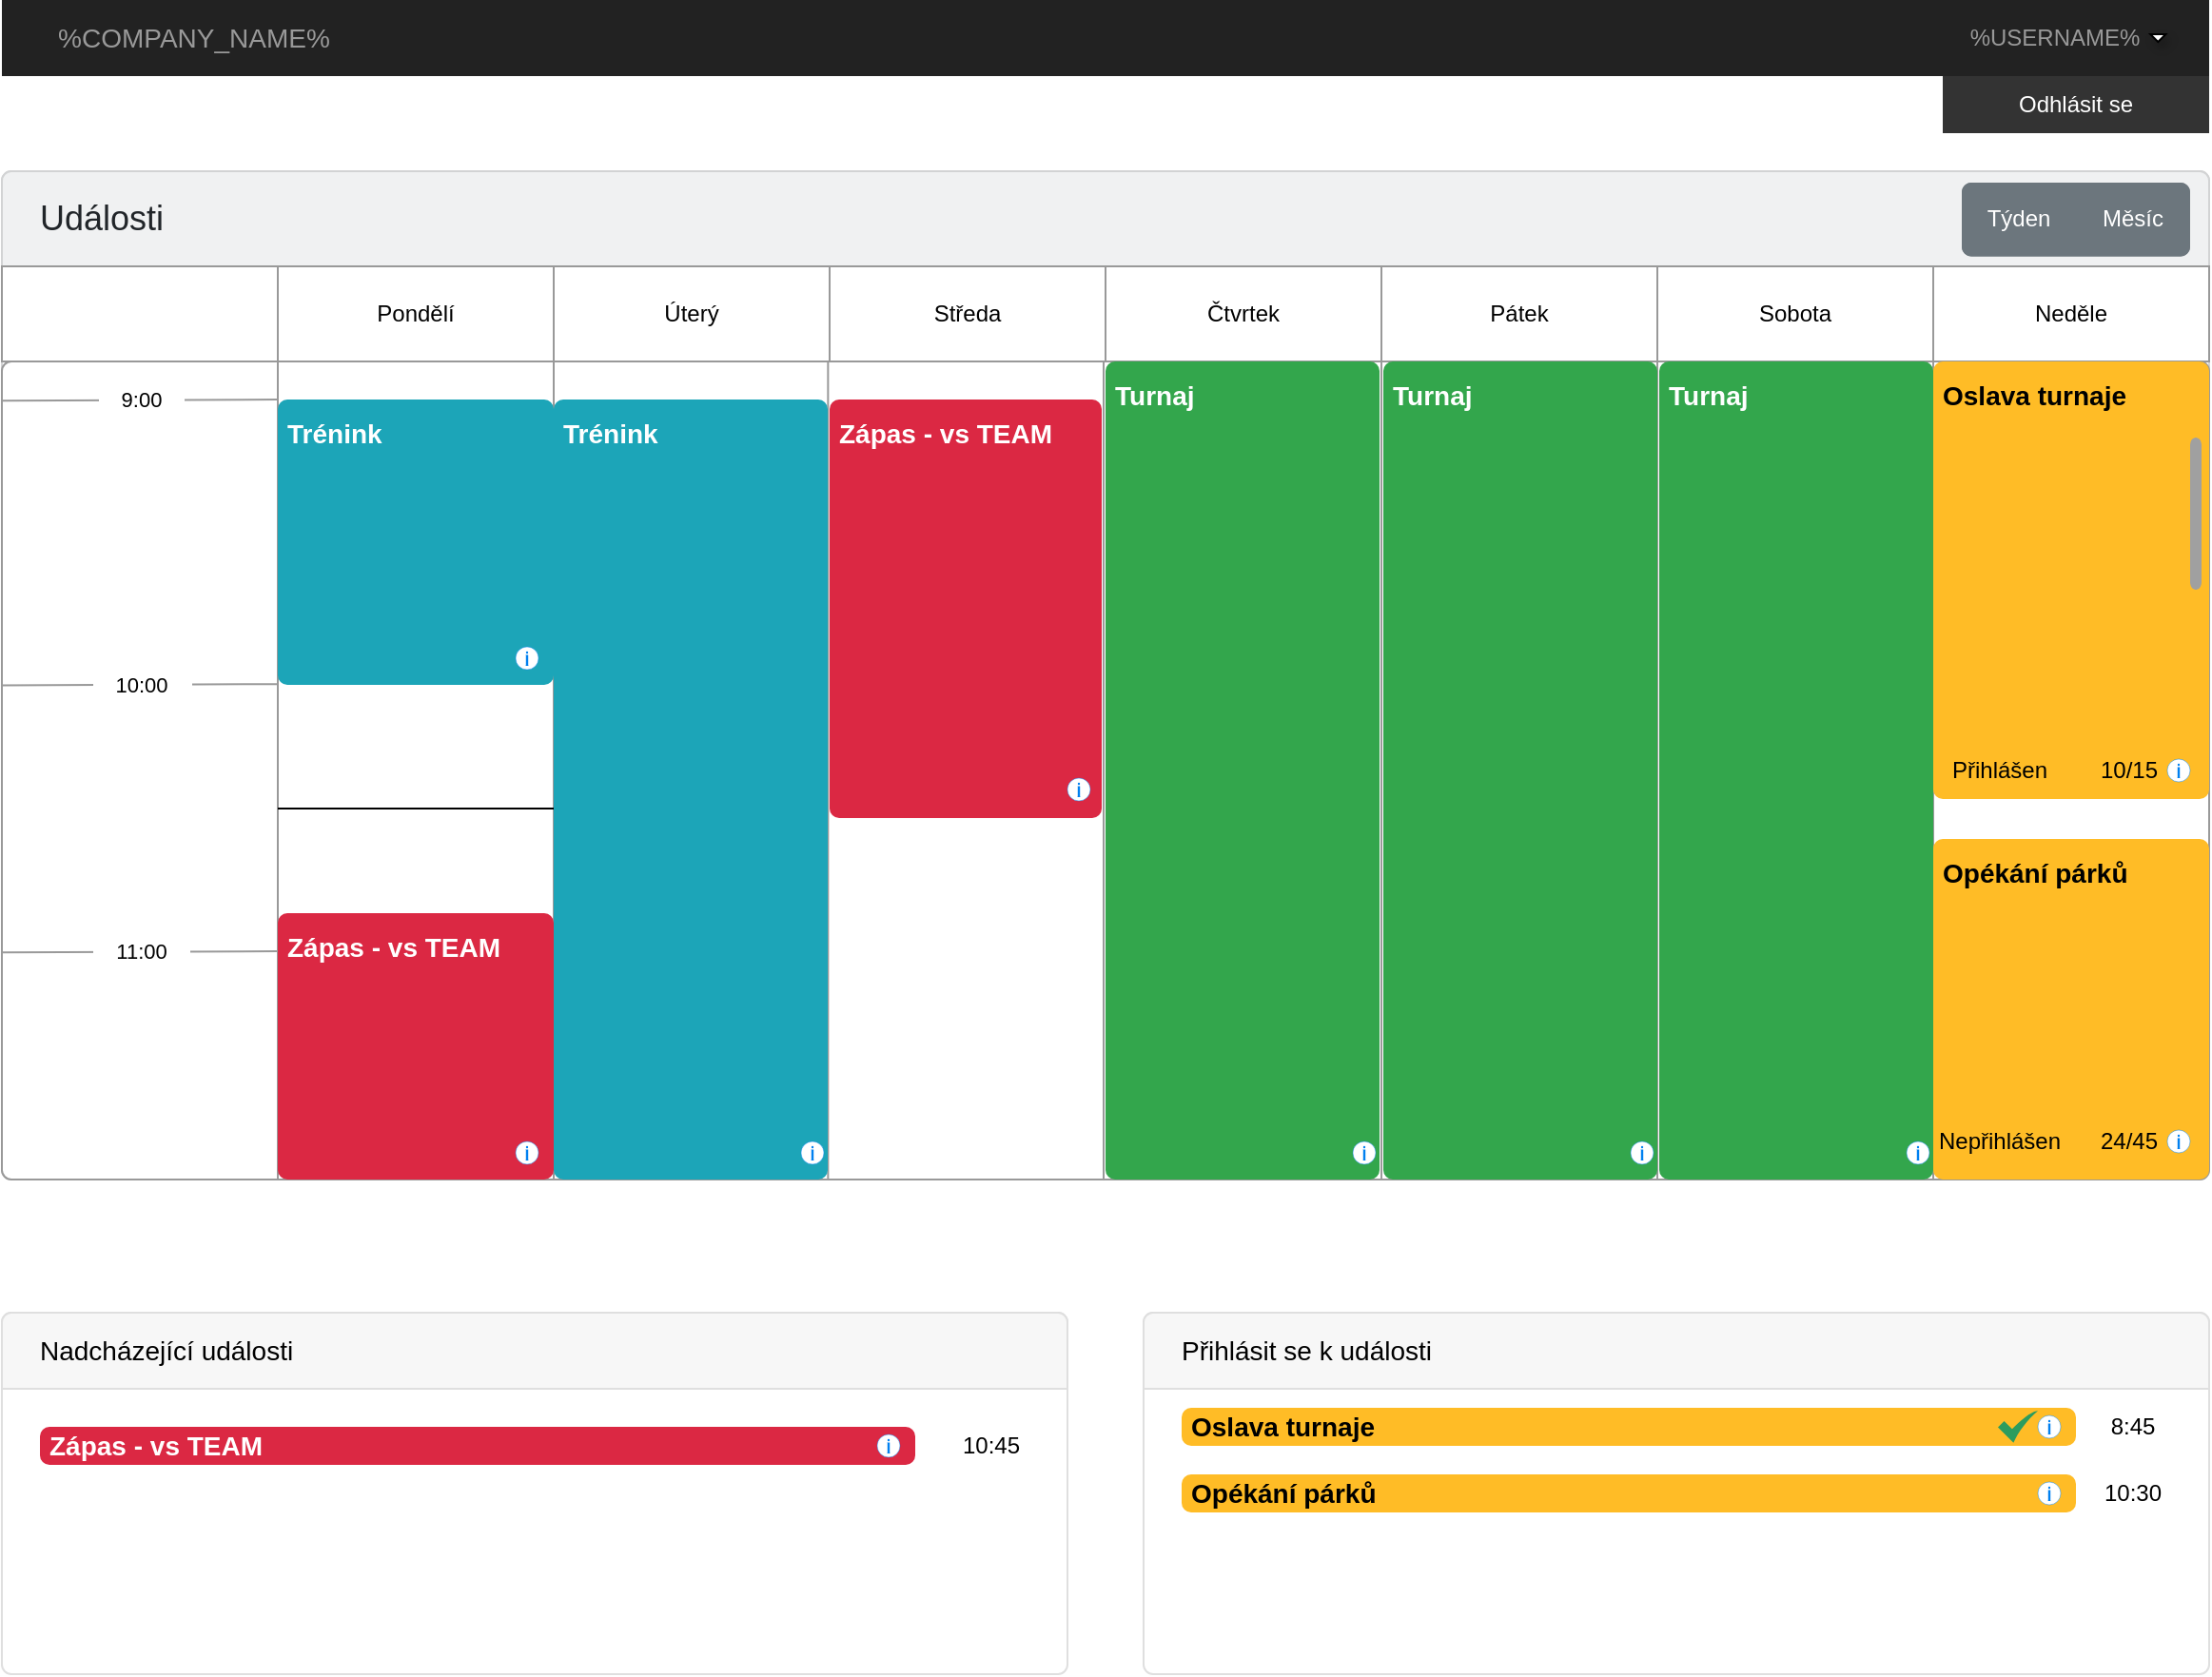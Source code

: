 <mxfile version="13.8.1" type="github">
  <diagram name="Page-1" id="c9db0220-8083-56f3-ca83-edcdcd058819">
    <mxGraphModel dx="1673" dy="896" grid="1" gridSize="10" guides="1" tooltips="1" connect="1" arrows="1" fold="1" page="1" pageScale="1.5" pageWidth="826" pageHeight="1169" background="#ffffff" math="0" shadow="0">
      <root>
        <mxCell id="0" style=";html=1;" />
        <mxCell id="1" style=";html=1;" parent="0" />
        <mxCell id="3d76a8aef4d5c911-1" value="" style="html=1;shadow=0;dashed=0;shape=mxgraph.bootstrap.rect;fillColor=#222222;strokeColor=none;whiteSpace=wrap;rounded=0;fontSize=12;fontColor=#000000;align=center;" parent="1" vertex="1">
          <mxGeometry x="40" y="70" width="1160" height="40" as="geometry" />
        </mxCell>
        <mxCell id="3d76a8aef4d5c911-2" value="%COMPANY_NAME%" style="html=1;shadow=0;dashed=0;fillColor=none;strokeColor=none;shape=mxgraph.bootstrap.rect;fontColor=#999999;fontSize=14;whiteSpace=wrap;" parent="3d76a8aef4d5c911-1" vertex="1">
          <mxGeometry width="201.629" height="40" as="geometry" />
        </mxCell>
        <mxCell id="3d76a8aef4d5c911-9" value="%USERNAME%" style="html=1;shadow=0;dashed=0;fillColor=none;strokeColor=none;shape=mxgraph.bootstrap.rect;fontColor=#999999;whiteSpace=wrap;" parent="3d76a8aef4d5c911-1" vertex="1">
          <mxGeometry x="998.062" width="161.938" height="40" as="geometry" />
        </mxCell>
        <mxCell id="HJUyTN3uVqlrTfipyZfz-1" value="" style="shape=triangle;direction=south;rounded=0;shadow=1;fontSize=12;align=center;html=1;" vertex="1" parent="3d76a8aef4d5c911-1">
          <mxGeometry x="1129.121" y="18" width="8.065" height="4" as="geometry" />
        </mxCell>
        <mxCell id="HJUyTN3uVqlrTfipyZfz-3" value="&lt;font color=&quot;#ffffff&quot;&gt;Odhlásit se&lt;/font&gt;" style="text;html=1;strokeColor=none;align=center;verticalAlign=middle;whiteSpace=wrap;rounded=0;fillColor=#333333;" vertex="1" parent="1">
          <mxGeometry x="1060" y="110" width="140" height="30" as="geometry" />
        </mxCell>
        <mxCell id="HJUyTN3uVqlrTfipyZfz-5" value="" style="html=1;shadow=0;dashed=0;shape=mxgraph.bootstrap.rrect;rSize=5;strokeColor=#D2D3D4;html=1;whiteSpace=wrap;fillColor=#F8F9FA;fontColor=#212529;verticalAlign=top;align=left;spacing=20;spacingBottom=0;fontSize=14;horizontal=1;" vertex="1" parent="1">
          <mxGeometry x="40" y="160" width="1160" height="530" as="geometry" />
        </mxCell>
        <mxCell id="HJUyTN3uVqlrTfipyZfz-6" value="Události" style="html=1;shadow=0;dashed=0;shape=mxgraph.bootstrap.topButton;rSize=5;perimeter=none;whiteSpace=wrap;fillColor=#F0F1F2;strokeColor=#D2D3D4;fontColor=#212529;resizeWidth=1;fontSize=18;align=left;spacing=20;" vertex="1" parent="HJUyTN3uVqlrTfipyZfz-5">
          <mxGeometry width="1160" height="50" relative="1" as="geometry" />
        </mxCell>
        <mxCell id="HJUyTN3uVqlrTfipyZfz-7" value="" style="html=1;shadow=0;dashed=0;shape=mxgraph.bootstrap.rrect;rSize=5;strokeColor=none;html=1;whiteSpace=wrap;fillColor=#6C767D;fontColor=#ffffff;" vertex="1" parent="HJUyTN3uVqlrTfipyZfz-5">
          <mxGeometry x="1030" y="5.997" width="120" height="38.78" as="geometry" />
        </mxCell>
        <mxCell id="HJUyTN3uVqlrTfipyZfz-8" value="&lt;font color=&quot;#ffffff&quot;&gt;Týden&lt;/font&gt;" style="strokeColor=inherit;fillColor=inherit;gradientColor=inherit;fontColor=inherit;html=1;shadow=0;dashed=0;shape=mxgraph.bootstrap.leftButton;rSize=5;perimeter=none;whiteSpace=wrap;resizeHeight=1;" vertex="1" parent="HJUyTN3uVqlrTfipyZfz-7">
          <mxGeometry width="60" height="38.78" relative="1" as="geometry" />
        </mxCell>
        <mxCell id="HJUyTN3uVqlrTfipyZfz-10" value="&lt;font color=&quot;#ffffff&quot;&gt;Měsíc&lt;/font&gt;" style="strokeColor=inherit;fillColor=inherit;gradientColor=inherit;fontColor=inherit;html=1;shadow=0;dashed=0;shape=mxgraph.bootstrap.rightButton;rSize=5;perimeter=none;whiteSpace=wrap;resizeHeight=1;" vertex="1" parent="HJUyTN3uVqlrTfipyZfz-7">
          <mxGeometry x="1" width="60" height="38.78" relative="1" as="geometry">
            <mxPoint x="-60" as="offset" />
          </mxGeometry>
        </mxCell>
        <mxCell id="HJUyTN3uVqlrTfipyZfz-12" value="" style="html=1;shadow=0;dashed=0;shape=mxgraph.bootstrap.rrect;rSize=5;strokeColor=#999999;strokeWidth=1;fillColor=#FFFFFF;fontColor=#6C767D;whiteSpace=wrap;align=left;verticalAlign=middle;spacingLeft=10;fontSize=14;spacing=10;" vertex="1" parent="HJUyTN3uVqlrTfipyZfz-5">
          <mxGeometry y="100" width="1160" height="430" as="geometry" />
        </mxCell>
        <mxCell id="HJUyTN3uVqlrTfipyZfz-22" value="" style="rounded=0;whiteSpace=wrap;html=1;strokeColor=#999999;fillColor=#FFFFFF;" vertex="1" parent="HJUyTN3uVqlrTfipyZfz-5">
          <mxGeometry y="50" width="145" height="50" as="geometry" />
        </mxCell>
        <mxCell id="HJUyTN3uVqlrTfipyZfz-32" value="Pondělí" style="rounded=0;whiteSpace=wrap;html=1;strokeColor=#999999;fillColor=#FFFFFF;" vertex="1" parent="HJUyTN3uVqlrTfipyZfz-5">
          <mxGeometry x="145" y="50" width="145" height="50" as="geometry" />
        </mxCell>
        <mxCell id="HJUyTN3uVqlrTfipyZfz-33" value="Úterý" style="rounded=0;whiteSpace=wrap;html=1;strokeColor=#999999;fillColor=#FFFFFF;" vertex="1" parent="HJUyTN3uVqlrTfipyZfz-5">
          <mxGeometry x="290" y="50" width="145" height="50" as="geometry" />
        </mxCell>
        <mxCell id="HJUyTN3uVqlrTfipyZfz-34" value="Středa" style="rounded=0;whiteSpace=wrap;html=1;strokeColor=#999999;fillColor=#FFFFFF;" vertex="1" parent="HJUyTN3uVqlrTfipyZfz-5">
          <mxGeometry x="435" y="50" width="145" height="50" as="geometry" />
        </mxCell>
        <mxCell id="HJUyTN3uVqlrTfipyZfz-35" value="Čtvrtek" style="rounded=0;whiteSpace=wrap;html=1;strokeColor=#999999;fillColor=#FFFFFF;" vertex="1" parent="HJUyTN3uVqlrTfipyZfz-5">
          <mxGeometry x="580" y="50" width="145" height="50" as="geometry" />
        </mxCell>
        <mxCell id="HJUyTN3uVqlrTfipyZfz-36" value="Pátek" style="rounded=0;whiteSpace=wrap;html=1;strokeColor=#999999;fillColor=#FFFFFF;" vertex="1" parent="HJUyTN3uVqlrTfipyZfz-5">
          <mxGeometry x="725" y="50" width="145" height="50" as="geometry" />
        </mxCell>
        <mxCell id="HJUyTN3uVqlrTfipyZfz-37" value="Sobota" style="rounded=0;whiteSpace=wrap;html=1;strokeColor=#999999;fillColor=#FFFFFF;" vertex="1" parent="HJUyTN3uVqlrTfipyZfz-5">
          <mxGeometry x="870" y="50" width="145" height="50" as="geometry" />
        </mxCell>
        <mxCell id="HJUyTN3uVqlrTfipyZfz-38" value="Neděle" style="rounded=0;whiteSpace=wrap;html=1;strokeColor=#999999;fillColor=#FFFFFF;" vertex="1" parent="HJUyTN3uVqlrTfipyZfz-5">
          <mxGeometry x="1015" y="50" width="145" height="50" as="geometry" />
        </mxCell>
        <mxCell id="HJUyTN3uVqlrTfipyZfz-40" value="" style="endArrow=none;html=1;entryX=0.125;entryY=-0.001;entryDx=0;entryDy=0;entryPerimeter=0;strokeColor=#999999;" edge="1" parent="HJUyTN3uVqlrTfipyZfz-5" target="HJUyTN3uVqlrTfipyZfz-12">
          <mxGeometry width="50" height="50" relative="1" as="geometry">
            <mxPoint x="145" y="530" as="sourcePoint" />
            <mxPoint x="190" y="110" as="targetPoint" />
          </mxGeometry>
        </mxCell>
        <mxCell id="HJUyTN3uVqlrTfipyZfz-41" value="" style="endArrow=none;html=1;entryX=0.125;entryY=-0.001;entryDx=0;entryDy=0;entryPerimeter=0;strokeColor=#999999;" edge="1" parent="HJUyTN3uVqlrTfipyZfz-5">
          <mxGeometry width="50" height="50" relative="1" as="geometry">
            <mxPoint x="290" y="530" as="sourcePoint" />
            <mxPoint x="290" y="99.57" as="targetPoint" />
          </mxGeometry>
        </mxCell>
        <mxCell id="HJUyTN3uVqlrTfipyZfz-42" value="" style="endArrow=none;html=1;entryX=0.125;entryY=-0.001;entryDx=0;entryDy=0;entryPerimeter=0;strokeColor=#999999;" edge="1" parent="HJUyTN3uVqlrTfipyZfz-5">
          <mxGeometry width="50" height="50" relative="1" as="geometry">
            <mxPoint x="434.17" y="530.43" as="sourcePoint" />
            <mxPoint x="434.17" y="100.0" as="targetPoint" />
          </mxGeometry>
        </mxCell>
        <mxCell id="HJUyTN3uVqlrTfipyZfz-43" value="" style="endArrow=none;html=1;entryX=0.125;entryY=-0.001;entryDx=0;entryDy=0;entryPerimeter=0;strokeColor=#999999;" edge="1" parent="HJUyTN3uVqlrTfipyZfz-5">
          <mxGeometry width="50" height="50" relative="1" as="geometry">
            <mxPoint x="579" y="530.43" as="sourcePoint" />
            <mxPoint x="579" y="100.0" as="targetPoint" />
          </mxGeometry>
        </mxCell>
        <mxCell id="HJUyTN3uVqlrTfipyZfz-44" value="" style="endArrow=none;html=1;entryX=0.125;entryY=-0.001;entryDx=0;entryDy=0;entryPerimeter=0;strokeColor=#999999;" edge="1" parent="HJUyTN3uVqlrTfipyZfz-5">
          <mxGeometry width="50" height="50" relative="1" as="geometry">
            <mxPoint x="725" y="530" as="sourcePoint" />
            <mxPoint x="725" y="99.57" as="targetPoint" />
          </mxGeometry>
        </mxCell>
        <mxCell id="HJUyTN3uVqlrTfipyZfz-45" value="" style="endArrow=none;html=1;entryX=0.125;entryY=-0.001;entryDx=0;entryDy=0;entryPerimeter=0;strokeColor=#999999;" edge="1" parent="HJUyTN3uVqlrTfipyZfz-5">
          <mxGeometry width="50" height="50" relative="1" as="geometry">
            <mxPoint x="870" y="530" as="sourcePoint" />
            <mxPoint x="870" y="99.57" as="targetPoint" />
          </mxGeometry>
        </mxCell>
        <mxCell id="HJUyTN3uVqlrTfipyZfz-46" value="" style="endArrow=none;html=1;entryX=0.125;entryY=-0.001;entryDx=0;entryDy=0;entryPerimeter=0;strokeColor=#999999;" edge="1" parent="HJUyTN3uVqlrTfipyZfz-5">
          <mxGeometry width="50" height="50" relative="1" as="geometry">
            <mxPoint x="1015" y="530.43" as="sourcePoint" />
            <mxPoint x="1015" y="100.0" as="targetPoint" />
          </mxGeometry>
        </mxCell>
        <mxCell id="HJUyTN3uVqlrTfipyZfz-47" value="Trénink" style="html=1;shadow=0;dashed=0;shape=mxgraph.bootstrap.rrect;rSize=5;strokeColor=none;strokeWidth=1;fillColor=#1CA5B8;fontColor=#FFFFFF;whiteSpace=wrap;align=left;verticalAlign=top;spacingLeft=0;fontStyle=1;fontSize=14;spacing=5;rounded=1;" vertex="1" parent="HJUyTN3uVqlrTfipyZfz-5">
          <mxGeometry x="145" y="120" width="145" height="150" as="geometry" />
        </mxCell>
        <mxCell id="HJUyTN3uVqlrTfipyZfz-50" value="" style="endArrow=none;html=1;strokeColor=#999999;exitX=0;exitY=0.048;exitDx=0;exitDy=0;exitPerimeter=0;rounded=0;" edge="1" parent="HJUyTN3uVqlrTfipyZfz-5" source="HJUyTN3uVqlrTfipyZfz-12">
          <mxGeometry width="50" height="50" relative="1" as="geometry">
            <mxPoint x="50" y="180" as="sourcePoint" />
            <mxPoint x="145" y="120" as="targetPoint" />
          </mxGeometry>
        </mxCell>
        <mxCell id="HJUyTN3uVqlrTfipyZfz-51" value="&amp;nbsp; &amp;nbsp; 9:00&amp;nbsp; &amp;nbsp;&amp;nbsp;" style="edgeLabel;html=1;align=center;verticalAlign=middle;resizable=0;points=[];" vertex="1" connectable="0" parent="HJUyTN3uVqlrTfipyZfz-50">
          <mxGeometry x="-0.131" y="-1" relative="1" as="geometry">
            <mxPoint x="9.64" y="-1.36" as="offset" />
          </mxGeometry>
        </mxCell>
        <mxCell id="HJUyTN3uVqlrTfipyZfz-52" value="" style="endArrow=none;html=1;strokeColor=#999999;exitX=0;exitY=0.048;exitDx=0;exitDy=0;exitPerimeter=0;rounded=0;" edge="1" parent="HJUyTN3uVqlrTfipyZfz-5">
          <mxGeometry width="50" height="50" relative="1" as="geometry">
            <mxPoint y="270.22" as="sourcePoint" />
            <mxPoint x="145" y="269.58" as="targetPoint" />
          </mxGeometry>
        </mxCell>
        <mxCell id="HJUyTN3uVqlrTfipyZfz-53" value="&amp;nbsp; &amp;nbsp; 10:00&amp;nbsp; &amp;nbsp;&amp;nbsp;" style="edgeLabel;html=1;align=center;verticalAlign=middle;resizable=0;points=[];" vertex="1" connectable="0" parent="HJUyTN3uVqlrTfipyZfz-52">
          <mxGeometry x="-0.131" y="-1" relative="1" as="geometry">
            <mxPoint x="9.64" y="-1.36" as="offset" />
          </mxGeometry>
        </mxCell>
        <mxCell id="HJUyTN3uVqlrTfipyZfz-54" value="" style="endArrow=none;html=1;strokeColor=#999999;exitX=0;exitY=0.048;exitDx=0;exitDy=0;exitPerimeter=0;rounded=0;" edge="1" parent="HJUyTN3uVqlrTfipyZfz-5">
          <mxGeometry width="50" height="50" relative="1" as="geometry">
            <mxPoint y="410.64" as="sourcePoint" />
            <mxPoint x="145" y="410" as="targetPoint" />
          </mxGeometry>
        </mxCell>
        <mxCell id="HJUyTN3uVqlrTfipyZfz-55" value="&amp;nbsp; &amp;nbsp; 11:00&amp;nbsp; &amp;nbsp;&amp;nbsp;" style="edgeLabel;html=1;align=center;verticalAlign=middle;resizable=0;points=[];" vertex="1" connectable="0" parent="HJUyTN3uVqlrTfipyZfz-54">
          <mxGeometry x="-0.131" y="-1" relative="1" as="geometry">
            <mxPoint x="9.64" y="-1.36" as="offset" />
          </mxGeometry>
        </mxCell>
        <mxCell id="HJUyTN3uVqlrTfipyZfz-56" value="Zápas - vs TEAM" style="html=1;shadow=0;dashed=0;shape=mxgraph.bootstrap.rrect;rSize=5;strokeColor=none;strokeWidth=1;fillColor=#DB2843;fontColor=#FFFFFF;whiteSpace=wrap;align=left;verticalAlign=top;spacingLeft=0;fontStyle=1;fontSize=14;spacing=5;rounded=1;" vertex="1" parent="HJUyTN3uVqlrTfipyZfz-5">
          <mxGeometry x="145" y="390" width="145" height="140" as="geometry" />
        </mxCell>
        <mxCell id="HJUyTN3uVqlrTfipyZfz-57" value="" style="html=1;verticalLabelPosition=bottom;labelBackgroundColor=#ffffff;verticalAlign=top;shadow=0;dashed=0;strokeWidth=2;shape=mxgraph.ios7.misc.info;strokeColor=#0080f0;rounded=1;fillColor=#FFFFFF;align=left;" vertex="1" parent="HJUyTN3uVqlrTfipyZfz-5">
          <mxGeometry x="270" y="250" width="12" height="12" as="geometry" />
        </mxCell>
        <mxCell id="HJUyTN3uVqlrTfipyZfz-58" value="" style="html=1;verticalLabelPosition=bottom;labelBackgroundColor=#ffffff;verticalAlign=top;shadow=0;dashed=0;strokeWidth=2;shape=mxgraph.ios7.misc.info;strokeColor=#0080f0;rounded=1;fillColor=#FFFFFF;align=left;" vertex="1" parent="HJUyTN3uVqlrTfipyZfz-5">
          <mxGeometry x="270" y="510" width="12" height="12" as="geometry" />
        </mxCell>
        <mxCell id="HJUyTN3uVqlrTfipyZfz-59" value="Trénink" style="html=1;shadow=0;dashed=0;shape=mxgraph.bootstrap.rrect;rSize=5;strokeColor=none;strokeWidth=1;fillColor=#1CA5B8;fontColor=#FFFFFF;whiteSpace=wrap;align=left;verticalAlign=top;spacingLeft=0;fontStyle=1;fontSize=14;spacing=5;rounded=1;" vertex="1" parent="HJUyTN3uVqlrTfipyZfz-5">
          <mxGeometry x="290" y="120" width="144" height="410" as="geometry" />
        </mxCell>
        <mxCell id="HJUyTN3uVqlrTfipyZfz-60" value="" style="html=1;verticalLabelPosition=bottom;labelBackgroundColor=#ffffff;verticalAlign=top;shadow=0;dashed=0;strokeWidth=2;shape=mxgraph.ios7.misc.info;strokeColor=#0080f0;rounded=1;fillColor=#FFFFFF;align=left;" vertex="1" parent="HJUyTN3uVqlrTfipyZfz-5">
          <mxGeometry x="420" y="510" width="12" height="12" as="geometry" />
        </mxCell>
        <mxCell id="HJUyTN3uVqlrTfipyZfz-61" value="Zápas - vs TEAM" style="html=1;shadow=0;dashed=0;shape=mxgraph.bootstrap.rrect;rSize=5;strokeColor=none;strokeWidth=1;fillColor=#DB2843;fontColor=#FFFFFF;whiteSpace=wrap;align=left;verticalAlign=top;spacingLeft=0;fontStyle=1;fontSize=14;spacing=5;rounded=1;" vertex="1" parent="HJUyTN3uVqlrTfipyZfz-5">
          <mxGeometry x="435" y="120" width="143" height="220" as="geometry" />
        </mxCell>
        <mxCell id="HJUyTN3uVqlrTfipyZfz-62" value="" style="html=1;verticalLabelPosition=bottom;labelBackgroundColor=#ffffff;verticalAlign=top;shadow=0;dashed=0;strokeWidth=2;shape=mxgraph.ios7.misc.info;strokeColor=#0080f0;rounded=1;fillColor=#FFFFFF;align=left;" vertex="1" parent="HJUyTN3uVqlrTfipyZfz-5">
          <mxGeometry x="560" y="319" width="12" height="12" as="geometry" />
        </mxCell>
        <mxCell id="HJUyTN3uVqlrTfipyZfz-63" value="Turnaj" style="html=1;shadow=0;dashed=0;shape=mxgraph.bootstrap.rrect;rSize=5;strokeColor=none;strokeWidth=1;fillColor=#33A64C;fontColor=#FFFFFF;whiteSpace=wrap;align=left;verticalAlign=top;spacingLeft=0;fontStyle=1;fontSize=14;spacing=5;rounded=1;" vertex="1" parent="HJUyTN3uVqlrTfipyZfz-5">
          <mxGeometry x="580" y="100" width="144" height="430" as="geometry" />
        </mxCell>
        <mxCell id="HJUyTN3uVqlrTfipyZfz-64" value="" style="html=1;verticalLabelPosition=bottom;labelBackgroundColor=#ffffff;verticalAlign=top;shadow=0;dashed=0;strokeWidth=2;shape=mxgraph.ios7.misc.info;strokeColor=#0080f0;rounded=1;fillColor=#FFFFFF;align=left;" vertex="1" parent="HJUyTN3uVqlrTfipyZfz-5">
          <mxGeometry x="710" y="510" width="12" height="12" as="geometry" />
        </mxCell>
        <mxCell id="HJUyTN3uVqlrTfipyZfz-103" value="Turnaj" style="html=1;shadow=0;dashed=0;shape=mxgraph.bootstrap.rrect;rSize=5;strokeColor=none;strokeWidth=1;fillColor=#33A64C;fontColor=#FFFFFF;whiteSpace=wrap;align=left;verticalAlign=top;spacingLeft=0;fontStyle=1;fontSize=14;spacing=5;rounded=1;" vertex="1" parent="HJUyTN3uVqlrTfipyZfz-5">
          <mxGeometry x="726" y="100" width="144" height="430" as="geometry" />
        </mxCell>
        <mxCell id="HJUyTN3uVqlrTfipyZfz-104" value="" style="html=1;verticalLabelPosition=bottom;labelBackgroundColor=#ffffff;verticalAlign=top;shadow=0;dashed=0;strokeWidth=2;shape=mxgraph.ios7.misc.info;strokeColor=#0080f0;rounded=1;fillColor=#FFFFFF;align=left;" vertex="1" parent="HJUyTN3uVqlrTfipyZfz-5">
          <mxGeometry x="856" y="510" width="12" height="12" as="geometry" />
        </mxCell>
        <mxCell id="HJUyTN3uVqlrTfipyZfz-105" value="Turnaj" style="html=1;shadow=0;dashed=0;shape=mxgraph.bootstrap.rrect;rSize=5;strokeColor=none;strokeWidth=1;fillColor=#33A64C;fontColor=#FFFFFF;whiteSpace=wrap;align=left;verticalAlign=top;spacingLeft=0;fontStyle=1;fontSize=14;spacing=5;rounded=1;" vertex="1" parent="HJUyTN3uVqlrTfipyZfz-5">
          <mxGeometry x="871" y="100" width="144" height="430" as="geometry" />
        </mxCell>
        <mxCell id="HJUyTN3uVqlrTfipyZfz-106" value="" style="html=1;verticalLabelPosition=bottom;labelBackgroundColor=#ffffff;verticalAlign=top;shadow=0;dashed=0;strokeWidth=2;shape=mxgraph.ios7.misc.info;strokeColor=#0080f0;rounded=1;fillColor=#FFFFFF;align=left;" vertex="1" parent="HJUyTN3uVqlrTfipyZfz-5">
          <mxGeometry x="1001" y="510" width="12" height="12" as="geometry" />
        </mxCell>
        <mxCell id="HJUyTN3uVqlrTfipyZfz-107" value="Oslava turnaje" style="html=1;shadow=0;dashed=0;shape=mxgraph.bootstrap.rrect;rSize=5;strokeColor=none;strokeWidth=1;fillColor=#FFBC26;fontColor=#000000;whiteSpace=wrap;align=left;verticalAlign=top;spacingLeft=0;fontStyle=1;fontSize=14;spacing=5;rounded=1;horizontal=1;" vertex="1" parent="HJUyTN3uVqlrTfipyZfz-5">
          <mxGeometry x="1015" y="100" width="145" height="230" as="geometry" />
        </mxCell>
        <mxCell id="HJUyTN3uVqlrTfipyZfz-48" value="" style="html=1;verticalLabelPosition=bottom;labelBackgroundColor=#ffffff;verticalAlign=top;shadow=0;dashed=0;strokeWidth=2;shape=mxgraph.ios7.misc.scroll_(vertical);fillColor=#a0a0a0;rounded=1;align=left;" vertex="1" parent="HJUyTN3uVqlrTfipyZfz-5">
          <mxGeometry x="1150" y="140" width="6" height="80" as="geometry" />
        </mxCell>
        <mxCell id="HJUyTN3uVqlrTfipyZfz-108" value="" style="html=1;verticalLabelPosition=bottom;labelBackgroundColor=#ffffff;verticalAlign=top;shadow=0;dashed=0;strokeWidth=2;shape=mxgraph.ios7.misc.info;strokeColor=#0080f0;rounded=1;fillColor=#FFFFFF;align=left;" vertex="1" parent="HJUyTN3uVqlrTfipyZfz-5">
          <mxGeometry x="1138" y="309" width="12" height="12" as="geometry" />
        </mxCell>
        <mxCell id="HJUyTN3uVqlrTfipyZfz-109" value="10/15" style="text;html=1;strokeColor=none;fillColor=none;align=center;verticalAlign=middle;whiteSpace=wrap;rounded=0;" vertex="1" parent="HJUyTN3uVqlrTfipyZfz-5">
          <mxGeometry x="1098" y="305" width="40" height="20" as="geometry" />
        </mxCell>
        <mxCell id="HJUyTN3uVqlrTfipyZfz-111" value="Přihlášen" style="text;html=1;strokeColor=none;fillColor=none;align=center;verticalAlign=middle;whiteSpace=wrap;rounded=0;" vertex="1" parent="HJUyTN3uVqlrTfipyZfz-5">
          <mxGeometry x="1030" y="305" width="40" height="20" as="geometry" />
        </mxCell>
        <mxCell id="HJUyTN3uVqlrTfipyZfz-112" value="Opékání párků" style="html=1;shadow=0;dashed=0;shape=mxgraph.bootstrap.rrect;rSize=5;strokeColor=none;strokeWidth=1;fillColor=#FFBC26;fontColor=#000000;whiteSpace=wrap;align=left;verticalAlign=top;spacingLeft=0;fontStyle=1;fontSize=14;spacing=5;rounded=1;horizontal=1;" vertex="1" parent="1">
          <mxGeometry x="1055" y="511" width="145" height="179" as="geometry" />
        </mxCell>
        <mxCell id="HJUyTN3uVqlrTfipyZfz-113" value="" style="html=1;verticalLabelPosition=bottom;labelBackgroundColor=#ffffff;verticalAlign=top;shadow=0;dashed=0;strokeWidth=2;shape=mxgraph.ios7.misc.info;strokeColor=#0080f0;rounded=1;fillColor=#FFFFFF;align=left;" vertex="1" parent="1">
          <mxGeometry x="1178" y="664" width="12" height="12" as="geometry" />
        </mxCell>
        <mxCell id="HJUyTN3uVqlrTfipyZfz-114" value="24/45" style="text;html=1;strokeColor=none;fillColor=none;align=center;verticalAlign=middle;whiteSpace=wrap;rounded=0;" vertex="1" parent="1">
          <mxGeometry x="1138" y="660" width="40" height="20" as="geometry" />
        </mxCell>
        <mxCell id="HJUyTN3uVqlrTfipyZfz-115" value="Nepřihlášen" style="text;html=1;strokeColor=none;fillColor=none;align=center;verticalAlign=middle;whiteSpace=wrap;rounded=0;" vertex="1" parent="1">
          <mxGeometry x="1070" y="660" width="40" height="20" as="geometry" />
        </mxCell>
        <mxCell id="HJUyTN3uVqlrTfipyZfz-117" value="" style="endArrow=none;html=1;" edge="1" parent="1">
          <mxGeometry width="50" height="50" relative="1" as="geometry">
            <mxPoint x="185" y="495" as="sourcePoint" />
            <mxPoint x="330" y="495" as="targetPoint" />
          </mxGeometry>
        </mxCell>
        <mxCell id="HJUyTN3uVqlrTfipyZfz-118" value="" style="html=1;shadow=0;dashed=0;shape=mxgraph.bootstrap.rrect;rSize=5;strokeColor=#DFDFDF;html=1;whiteSpace=wrap;fillColor=#FFFFFF;fontColor=#000000;rounded=1;align=left;" vertex="1" parent="1">
          <mxGeometry x="40" y="760" width="560" height="190" as="geometry" />
        </mxCell>
        <mxCell id="HJUyTN3uVqlrTfipyZfz-119" value="Nadcházející události" style="html=1;shadow=0;dashed=0;shape=mxgraph.bootstrap.topButton;strokeColor=inherit;fillColor=#F7F7F7;rSize=5;perimeter=none;whiteSpace=wrap;resizeWidth=1;align=left;spacing=20;fontSize=14;" vertex="1" parent="HJUyTN3uVqlrTfipyZfz-118">
          <mxGeometry width="560" height="40" relative="1" as="geometry" />
        </mxCell>
        <mxCell id="HJUyTN3uVqlrTfipyZfz-126" value="Zápas - vs TEAM" style="html=1;shadow=0;dashed=0;shape=mxgraph.bootstrap.rrect;rSize=5;strokeColor=none;strokeWidth=1;fillColor=#DB2843;fontColor=#FFFFFF;whiteSpace=wrap;align=left;verticalAlign=middle;spacingLeft=0;fontStyle=1;fontSize=14;spacing=5;rounded=1;" vertex="1" parent="HJUyTN3uVqlrTfipyZfz-118">
          <mxGeometry x="20" y="60" width="460" height="20" as="geometry" />
        </mxCell>
        <mxCell id="HJUyTN3uVqlrTfipyZfz-127" value="" style="html=1;verticalLabelPosition=bottom;labelBackgroundColor=#ffffff;verticalAlign=top;shadow=0;dashed=0;strokeWidth=2;shape=mxgraph.ios7.misc.info;strokeColor=#0080f0;rounded=1;fillColor=#FFFFFF;align=left;" vertex="1" parent="HJUyTN3uVqlrTfipyZfz-118">
          <mxGeometry x="460" y="64" width="12" height="12" as="geometry" />
        </mxCell>
        <mxCell id="HJUyTN3uVqlrTfipyZfz-128" value="10:45" style="text;html=1;strokeColor=none;fillColor=none;align=center;verticalAlign=middle;whiteSpace=wrap;rounded=0;" vertex="1" parent="HJUyTN3uVqlrTfipyZfz-118">
          <mxGeometry x="500" y="60" width="40" height="20" as="geometry" />
        </mxCell>
        <mxCell id="HJUyTN3uVqlrTfipyZfz-122" value="" style="html=1;shadow=0;dashed=0;shape=mxgraph.bootstrap.rrect;rSize=5;strokeColor=#DFDFDF;html=1;whiteSpace=wrap;fillColor=#FFFFFF;fontColor=#000000;rounded=1;align=left;" vertex="1" parent="1">
          <mxGeometry x="640" y="760" width="560" height="190" as="geometry" />
        </mxCell>
        <mxCell id="HJUyTN3uVqlrTfipyZfz-123" value="Přihlásit se k události" style="html=1;shadow=0;dashed=0;shape=mxgraph.bootstrap.topButton;strokeColor=inherit;fillColor=#F7F7F7;rSize=5;perimeter=none;whiteSpace=wrap;resizeWidth=1;align=left;spacing=20;fontSize=14;" vertex="1" parent="HJUyTN3uVqlrTfipyZfz-122">
          <mxGeometry width="560" height="40" relative="1" as="geometry" />
        </mxCell>
        <mxCell id="HJUyTN3uVqlrTfipyZfz-129" value="Oslava turnaje" style="html=1;shadow=0;dashed=0;shape=mxgraph.bootstrap.rrect;rSize=5;strokeColor=none;strokeWidth=1;fillColor=#FFBC26;fontColor=#000000;whiteSpace=wrap;align=left;verticalAlign=middle;spacingLeft=0;fontStyle=1;fontSize=14;spacing=5;rounded=1;" vertex="1" parent="HJUyTN3uVqlrTfipyZfz-122">
          <mxGeometry x="20" y="50" width="470" height="20" as="geometry" />
        </mxCell>
        <mxCell id="HJUyTN3uVqlrTfipyZfz-131" value="" style="html=1;verticalLabelPosition=bottom;labelBackgroundColor=#ffffff;verticalAlign=top;shadow=0;dashed=0;strokeWidth=2;shape=mxgraph.ios7.misc.info;strokeColor=#0080f0;rounded=1;fillColor=#FFFFFF;align=left;" vertex="1" parent="HJUyTN3uVqlrTfipyZfz-122">
          <mxGeometry x="470" y="54" width="12" height="12" as="geometry" />
        </mxCell>
        <mxCell id="HJUyTN3uVqlrTfipyZfz-132" value="8:45" style="text;html=1;strokeColor=none;fillColor=none;align=center;verticalAlign=middle;whiteSpace=wrap;rounded=0;" vertex="1" parent="HJUyTN3uVqlrTfipyZfz-122">
          <mxGeometry x="500" y="50" width="40" height="20" as="geometry" />
        </mxCell>
        <mxCell id="HJUyTN3uVqlrTfipyZfz-133" value="Opékání párků" style="html=1;shadow=0;dashed=0;shape=mxgraph.bootstrap.rrect;rSize=5;strokeColor=none;strokeWidth=1;fillColor=#FFBC26;fontColor=#000000;whiteSpace=wrap;align=left;verticalAlign=middle;spacingLeft=0;fontStyle=1;fontSize=14;spacing=5;rounded=1;" vertex="1" parent="HJUyTN3uVqlrTfipyZfz-122">
          <mxGeometry x="20" y="85" width="470" height="20" as="geometry" />
        </mxCell>
        <mxCell id="HJUyTN3uVqlrTfipyZfz-134" value="" style="html=1;verticalLabelPosition=bottom;labelBackgroundColor=#ffffff;verticalAlign=top;shadow=0;dashed=0;strokeWidth=2;shape=mxgraph.ios7.misc.info;strokeColor=#0080f0;rounded=1;fillColor=#FFFFFF;align=left;" vertex="1" parent="HJUyTN3uVqlrTfipyZfz-122">
          <mxGeometry x="470" y="89" width="12" height="12" as="geometry" />
        </mxCell>
        <mxCell id="HJUyTN3uVqlrTfipyZfz-135" value="10:30" style="text;html=1;strokeColor=none;fillColor=none;align=center;verticalAlign=middle;whiteSpace=wrap;rounded=0;" vertex="1" parent="HJUyTN3uVqlrTfipyZfz-122">
          <mxGeometry x="500" y="85" width="40" height="20" as="geometry" />
        </mxCell>
        <mxCell id="HJUyTN3uVqlrTfipyZfz-136" value="" style="html=1;aspect=fixed;strokeColor=none;shadow=0;align=center;verticalAlign=top;fillColor=#2D9C5E;shape=mxgraph.gcp2.check;rounded=1;" vertex="1" parent="HJUyTN3uVqlrTfipyZfz-122">
          <mxGeometry x="449" y="51.6" width="21" height="16.8" as="geometry" />
        </mxCell>
      </root>
    </mxGraphModel>
  </diagram>
</mxfile>
